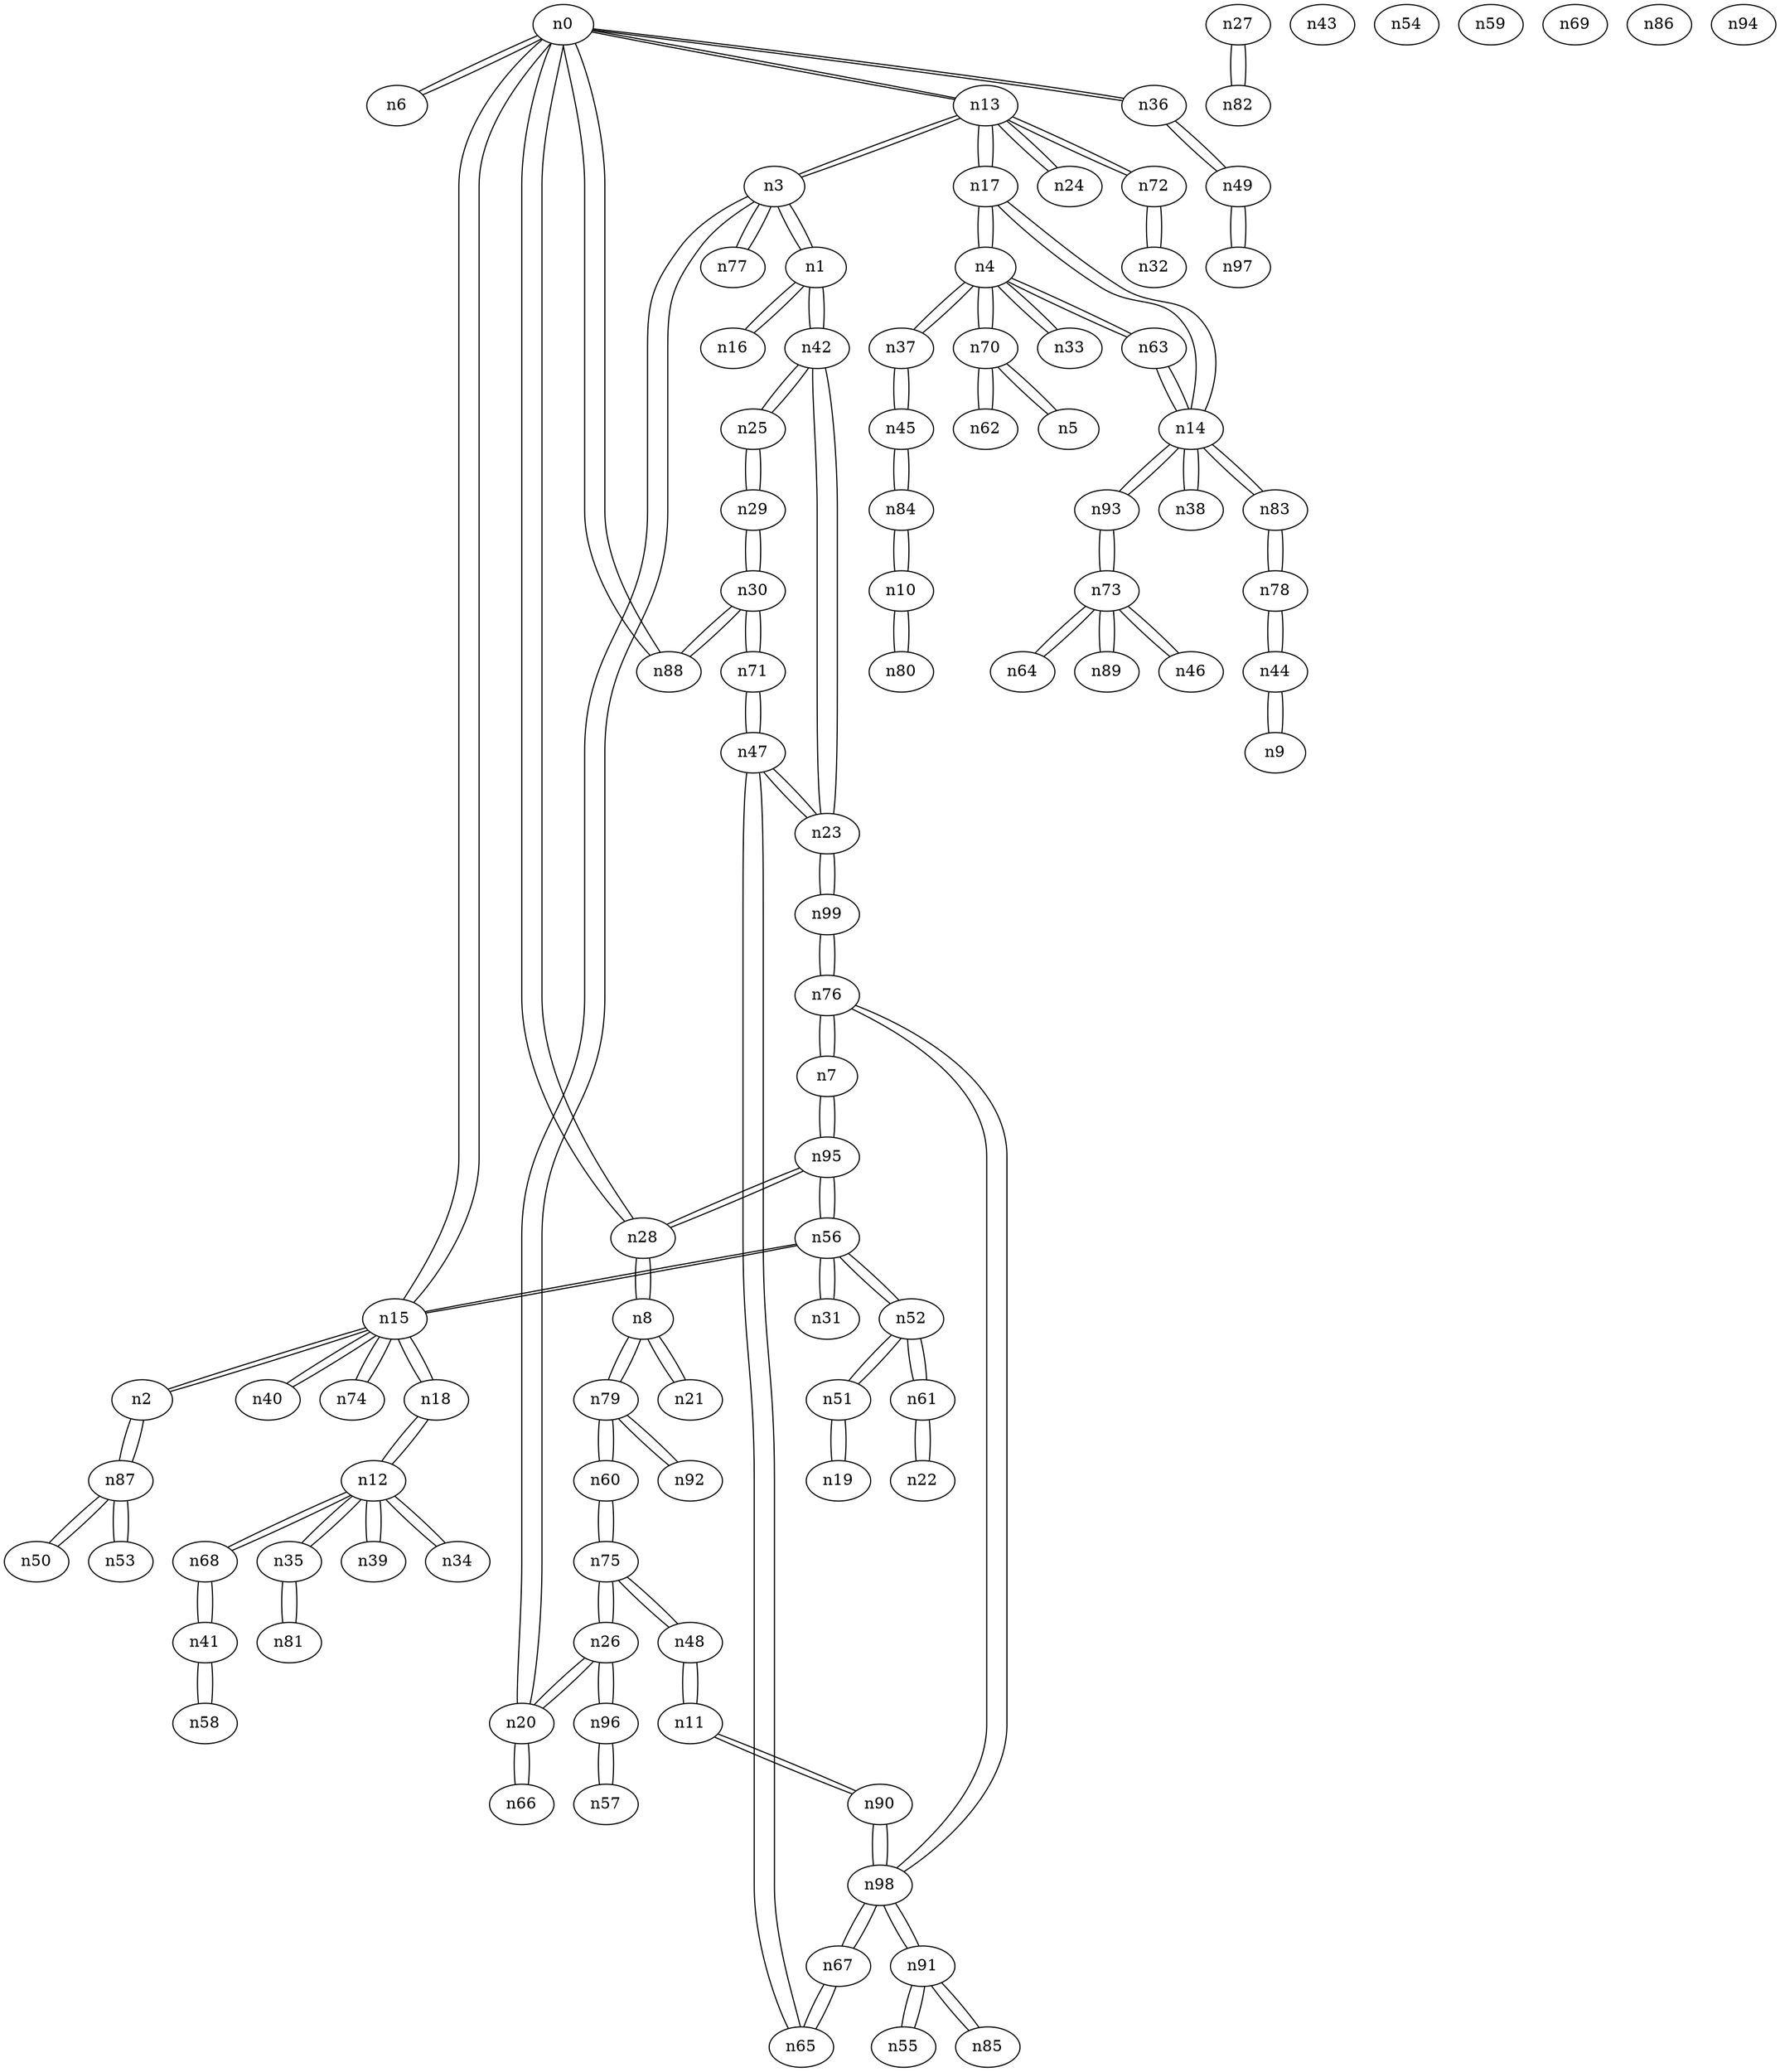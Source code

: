 graph {
n0;
n1;
n2;
n3;
n4;
n5;
n6;
n7;
n8;
n9;
n10;
n11;
n12;
n13;
n14;
n15;
n16;
n17;
n18;
n19;
n20;
n21;
n22;
n23;
n24;
n25;
n26;
n27;
n28;
n29;
n30;
n31;
n32;
n33;
n34;
n35;
n36;
n37;
n38;
n39;
n40;
n41;
n42;
n43;
n44;
n45;
n46;
n47;
n48;
n49;
n50;
n51;
n52;
n53;
n54;
n55;
n56;
n57;
n58;
n59;
n60;
n61;
n62;
n63;
n64;
n65;
n66;
n67;
n68;
n69;
n70;
n71;
n72;
n73;
n74;
n75;
n76;
n77;
n78;
n79;
n80;
n81;
n82;
n83;
n84;
n85;
n86;
n87;
n88;
n89;
n90;
n91;
n92;
n93;
n94;
n95;
n96;
n97;
n98;
n99;
n0 -- n28;
n0 -- n36;
n0 -- n88;
n0 -- n13;
n0 -- n15;
n0 -- n6;
n1 -- n42;
n1 -- n3;
n1 -- n16;
n2 -- n87;
n2 -- n15;
n3 -- n1;
n3 -- n77;
n3 -- n13;
n3 -- n20;
n4 -- n17;
n4 -- n63;
n4 -- n33;
n4 -- n37;
n4 -- n70;
n5 -- n70;
n6 -- n0;
n7 -- n95;
n7 -- n76;
n8 -- n28;
n8 -- n79;
n8 -- n21;
n9 -- n44;
n10 -- n80;
n10 -- n84;
n11 -- n48;
n11 -- n90;
n12 -- n18;
n12 -- n34;
n12 -- n68;
n12 -- n39;
n12 -- n35;
n13 -- n17;
n13 -- n72;
n13 -- n0;
n13 -- n3;
n13 -- n24;
n14 -- n63;
n14 -- n17;
n14 -- n93;
n14 -- n83;
n14 -- n38;
n15 -- n18;
n15 -- n40;
n15 -- n0;
n15 -- n56;
n15 -- n2;
n15 -- n74;
n16 -- n1;
n17 -- n4;
n17 -- n13;
n17 -- n14;
n18 -- n12;
n18 -- n15;
n19 -- n51;
n20 -- n3;
n20 -- n66;
n20 -- n26;
n21 -- n8;
n22 -- n61;
n23 -- n42;
n23 -- n47;
n23 -- n99;
n24 -- n13;
n25 -- n42;
n25 -- n29;
n26 -- n20;
n26 -- n96;
n26 -- n75;
n27 -- n82;
n28 -- n8;
n28 -- n0;
n28 -- n95;
n29 -- n25;
n29 -- n30;
n30 -- n71;
n30 -- n88;
n30 -- n29;
n31 -- n56;
n32 -- n72;
n33 -- n4;
n34 -- n12;
n35 -- n12;
n35 -- n81;
n36 -- n0;
n36 -- n49;
n37 -- n4;
n37 -- n45;
n38 -- n14;
n39 -- n12;
n40 -- n15;
n41 -- n68;
n41 -- n58;
n42 -- n23;
n42 -- n1;
n42 -- n25;
n44 -- n78;
n44 -- n9;
n45 -- n84;
n45 -- n37;
n46 -- n73;
n47 -- n23;
n47 -- n71;
n47 -- n65;
n48 -- n11;
n48 -- n75;
n49 -- n97;
n49 -- n36;
n50 -- n87;
n51 -- n19;
n51 -- n52;
n52 -- n51;
n52 -- n61;
n52 -- n56;
n53 -- n87;
n55 -- n91;
n56 -- n15;
n56 -- n95;
n56 -- n52;
n56 -- n31;
n57 -- n96;
n58 -- n41;
n60 -- n79;
n60 -- n75;
n61 -- n22;
n61 -- n52;
n62 -- n70;
n63 -- n4;
n63 -- n14;
n64 -- n73;
n65 -- n47;
n65 -- n67;
n66 -- n20;
n67 -- n65;
n67 -- n98;
n68 -- n12;
n68 -- n41;
n70 -- n4;
n70 -- n5;
n70 -- n62;
n71 -- n47;
n71 -- n30;
n72 -- n13;
n72 -- n32;
n73 -- n89;
n73 -- n64;
n73 -- n46;
n73 -- n93;
n74 -- n15;
n75 -- n48;
n75 -- n26;
n75 -- n60;
n76 -- n7;
n76 -- n98;
n76 -- n99;
n77 -- n3;
n78 -- n44;
n78 -- n83;
n79 -- n8;
n79 -- n92;
n79 -- n60;
n80 -- n10;
n81 -- n35;
n82 -- n27;
n83 -- n78;
n83 -- n14;
n84 -- n10;
n84 -- n45;
n85 -- n91;
n87 -- n50;
n87 -- n53;
n87 -- n2;
n88 -- n0;
n88 -- n30;
n89 -- n73;
n90 -- n11;
n90 -- n98;
n91 -- n55;
n91 -- n98;
n91 -- n85;
n92 -- n79;
n93 -- n73;
n93 -- n14;
n95 -- n28;
n95 -- n7;
n95 -- n56;
n96 -- n57;
n96 -- n26;
n97 -- n49;
n98 -- n76;
n98 -- n90;
n98 -- n67;
n98 -- n91;
n99 -- n23;
n99 -- n76;
}
